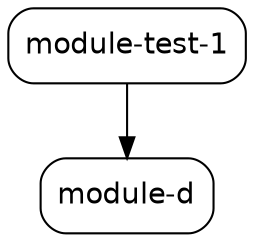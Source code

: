 digraph "module-test-1" {
  node [shape="box",style="rounded",fontname="Helvetica",fontsize="14"]
  edge [fontsize="10",fontname="Helvetica"]

  // Node Definitions:
  "com.github.ferstl:module-test-1:jar"[label=<module-test-1>]
  "com.github.ferstl:module-d:jar"[label=<module-d>]

  // Edge Definitions:
  "com.github.ferstl:module-test-1:jar" -> "com.github.ferstl:module-d:jar"
}